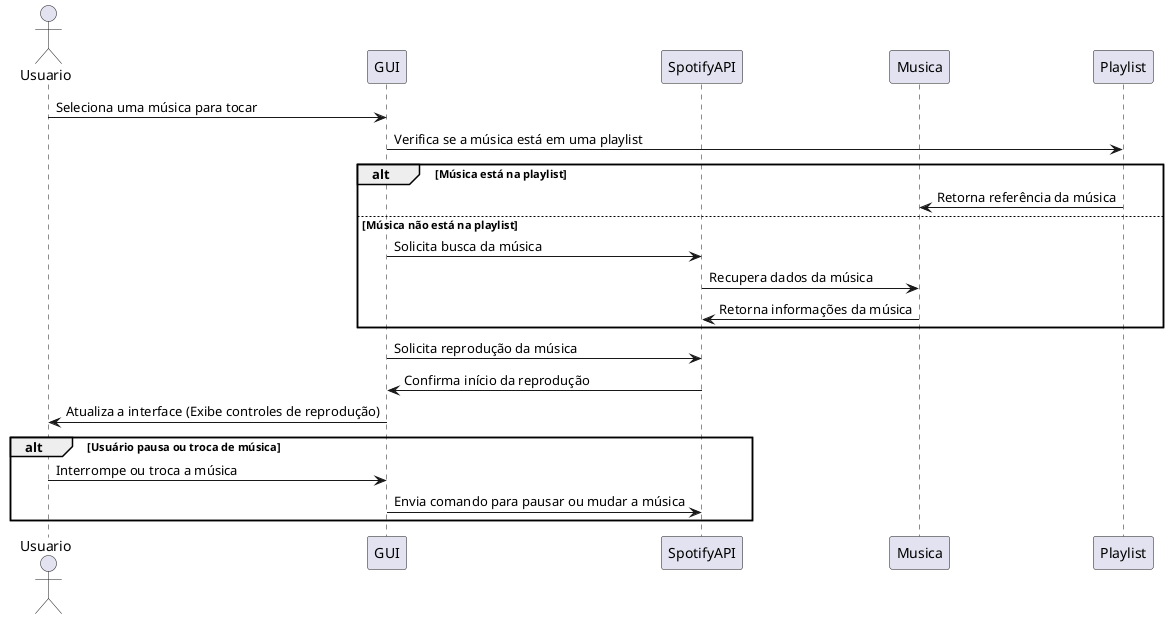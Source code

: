 @startuml
actor Usuario
participant GUI
participant SpotifyAPI
participant Musica
participant Playlist

Usuario -> GUI : Seleciona uma música para tocar
GUI -> Playlist : Verifica se a música está em uma playlist
alt Música está na playlist
    Playlist -> Musica : Retorna referência da música
else Música não está na playlist
    GUI -> SpotifyAPI : Solicita busca da música
    SpotifyAPI -> Musica : Recupera dados da música
    Musica -> SpotifyAPI : Retorna informações da música
end

GUI -> SpotifyAPI : Solicita reprodução da música
SpotifyAPI -> GUI : Confirma início da reprodução
GUI -> Usuario : Atualiza a interface (Exibe controles de reprodução)

alt Usuário pausa ou troca de música
    Usuario -> GUI : Interrompe ou troca a música
    GUI -> SpotifyAPI : Envia comando para pausar ou mudar a música
end
@enduml
